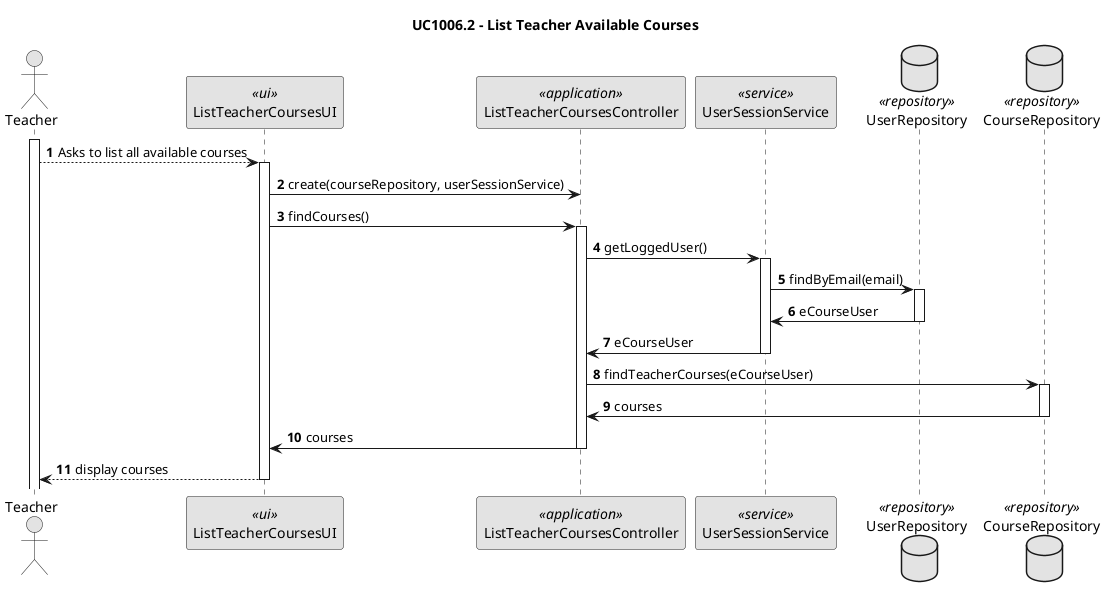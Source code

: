 @startuml

skinparam monochrome true
skinparam packageStyle rect
skinparam defaultFontName FG Virgil
skinparam shadowing false

title UC1006.2 - List Teacher Available Courses

autonumber
actor Teacher as T
participant "ListTeacherCoursesUI" as UI <<ui>>
participant "ListTeacherCoursesController" as TC <<application>>
participant "UserSessionService" as US <<service>>
database "UserRepository" as UR <<repository>>
database "CourseRepository" as CR <<repository>>

activate T
T --> UI : Asks to list all available courses
activate UI
UI -> TC : create(courseRepository, userSessionService)
UI -> TC : findCourses()
activate TC
TC -> US : getLoggedUser()
activate US
US -> UR : findByEmail(email)
activate UR
UR -> US : eCourseUser
deactivate UR
US -> TC : eCourseUser
deactivate US
TC -> CR : findTeacherCourses(eCourseUser)
activate CR
CR -> TC : courses
deactivate CR
TC -> UI : courses
deactivate TC
UI --> T : display courses
deactivate UI
@enduml
